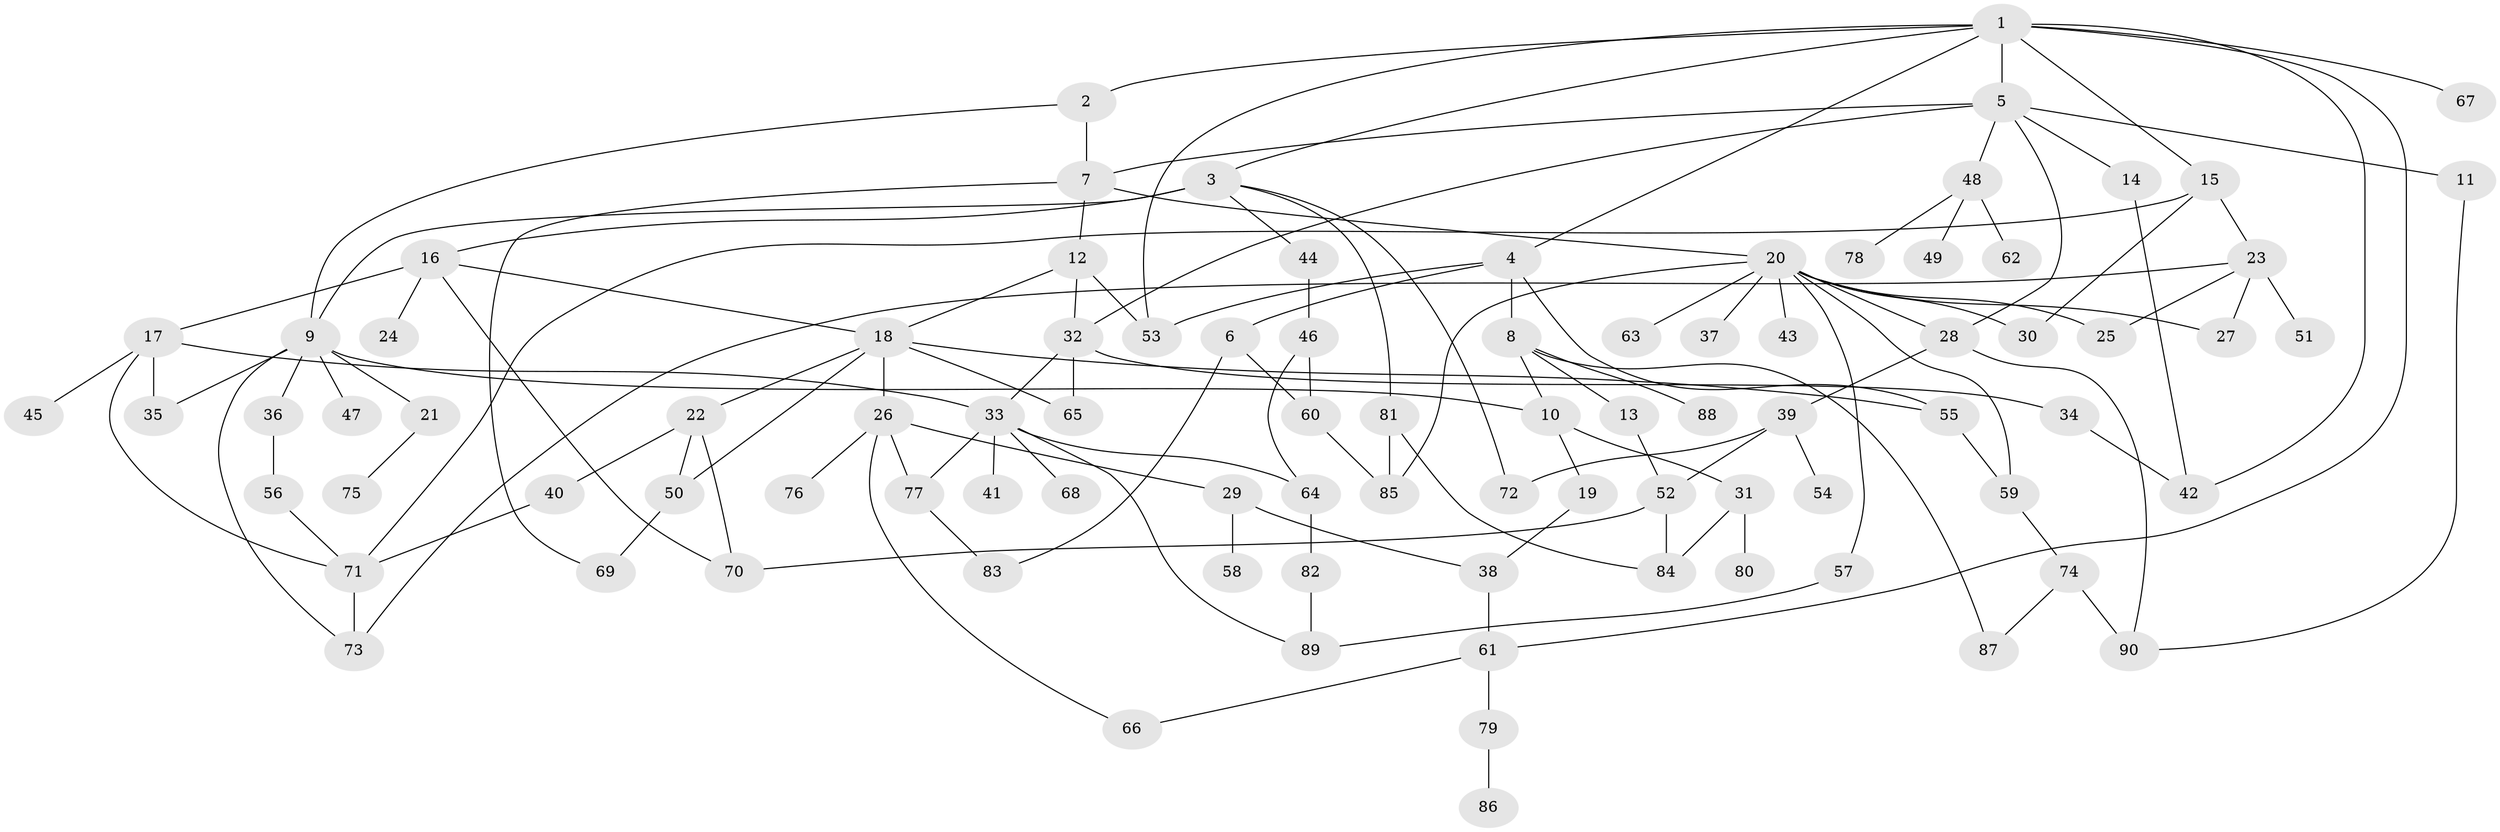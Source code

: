 // Generated by graph-tools (version 1.1) at 2025/42/03/09/25 04:42:33]
// undirected, 90 vertices, 134 edges
graph export_dot {
graph [start="1"]
  node [color=gray90,style=filled];
  1;
  2;
  3;
  4;
  5;
  6;
  7;
  8;
  9;
  10;
  11;
  12;
  13;
  14;
  15;
  16;
  17;
  18;
  19;
  20;
  21;
  22;
  23;
  24;
  25;
  26;
  27;
  28;
  29;
  30;
  31;
  32;
  33;
  34;
  35;
  36;
  37;
  38;
  39;
  40;
  41;
  42;
  43;
  44;
  45;
  46;
  47;
  48;
  49;
  50;
  51;
  52;
  53;
  54;
  55;
  56;
  57;
  58;
  59;
  60;
  61;
  62;
  63;
  64;
  65;
  66;
  67;
  68;
  69;
  70;
  71;
  72;
  73;
  74;
  75;
  76;
  77;
  78;
  79;
  80;
  81;
  82;
  83;
  84;
  85;
  86;
  87;
  88;
  89;
  90;
  1 -- 2;
  1 -- 3;
  1 -- 4;
  1 -- 5;
  1 -- 15;
  1 -- 53;
  1 -- 61;
  1 -- 67;
  1 -- 42;
  2 -- 7;
  2 -- 9;
  3 -- 9;
  3 -- 16;
  3 -- 44;
  3 -- 72;
  3 -- 81;
  4 -- 6;
  4 -- 8;
  4 -- 55;
  4 -- 53;
  5 -- 11;
  5 -- 14;
  5 -- 28;
  5 -- 48;
  5 -- 7;
  5 -- 32;
  6 -- 60;
  6 -- 83;
  7 -- 12;
  7 -- 20;
  7 -- 69;
  8 -- 13;
  8 -- 87;
  8 -- 88;
  8 -- 10;
  9 -- 10;
  9 -- 21;
  9 -- 36;
  9 -- 47;
  9 -- 73;
  9 -- 35;
  10 -- 19;
  10 -- 31;
  11 -- 90;
  12 -- 18;
  12 -- 32;
  12 -- 53;
  13 -- 52;
  14 -- 42;
  15 -- 23;
  15 -- 30;
  15 -- 71;
  16 -- 17;
  16 -- 24;
  16 -- 70;
  16 -- 18;
  17 -- 33;
  17 -- 35;
  17 -- 45;
  17 -- 71;
  18 -- 22;
  18 -- 26;
  18 -- 65;
  18 -- 50;
  18 -- 55;
  19 -- 38;
  20 -- 25;
  20 -- 27;
  20 -- 37;
  20 -- 43;
  20 -- 57;
  20 -- 63;
  20 -- 59;
  20 -- 30;
  20 -- 85;
  20 -- 28;
  21 -- 75;
  22 -- 40;
  22 -- 50;
  22 -- 70;
  23 -- 51;
  23 -- 73;
  23 -- 25;
  23 -- 27;
  26 -- 29;
  26 -- 66;
  26 -- 76;
  26 -- 77;
  28 -- 39;
  28 -- 90;
  29 -- 38;
  29 -- 58;
  31 -- 80;
  31 -- 84;
  32 -- 34;
  32 -- 65;
  32 -- 33;
  33 -- 41;
  33 -- 68;
  33 -- 77;
  33 -- 89;
  33 -- 64;
  34 -- 42;
  36 -- 56;
  38 -- 61;
  39 -- 52;
  39 -- 54;
  39 -- 72;
  40 -- 71;
  44 -- 46;
  46 -- 64;
  46 -- 60;
  48 -- 49;
  48 -- 62;
  48 -- 78;
  50 -- 69;
  52 -- 84;
  52 -- 70;
  55 -- 59;
  56 -- 71;
  57 -- 89;
  59 -- 74;
  60 -- 85;
  61 -- 79;
  61 -- 66;
  64 -- 82;
  71 -- 73;
  74 -- 87;
  74 -- 90;
  77 -- 83;
  79 -- 86;
  81 -- 85;
  81 -- 84;
  82 -- 89;
}
